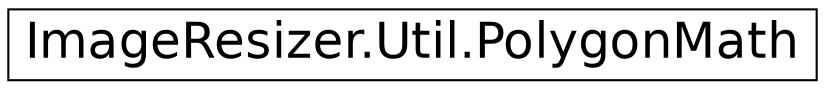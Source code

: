digraph "Graphical Class Hierarchy"
{
  edge [fontname="Helvetica",fontsize="24",labelfontname="Helvetica",labelfontsize="24"];
  node [fontname="Helvetica",fontsize="24",shape=record];
  rankdir="LR";
  Node1 [label="ImageResizer.Util.PolygonMath",height=0.2,width=0.4,color="black", fillcolor="white", style="filled",URL="$class_image_resizer_1_1_util_1_1_polygon_math.html",tooltip="Defines a collection of utility functions for manipulating polygons. These functions may be (re)moved..."];
}
